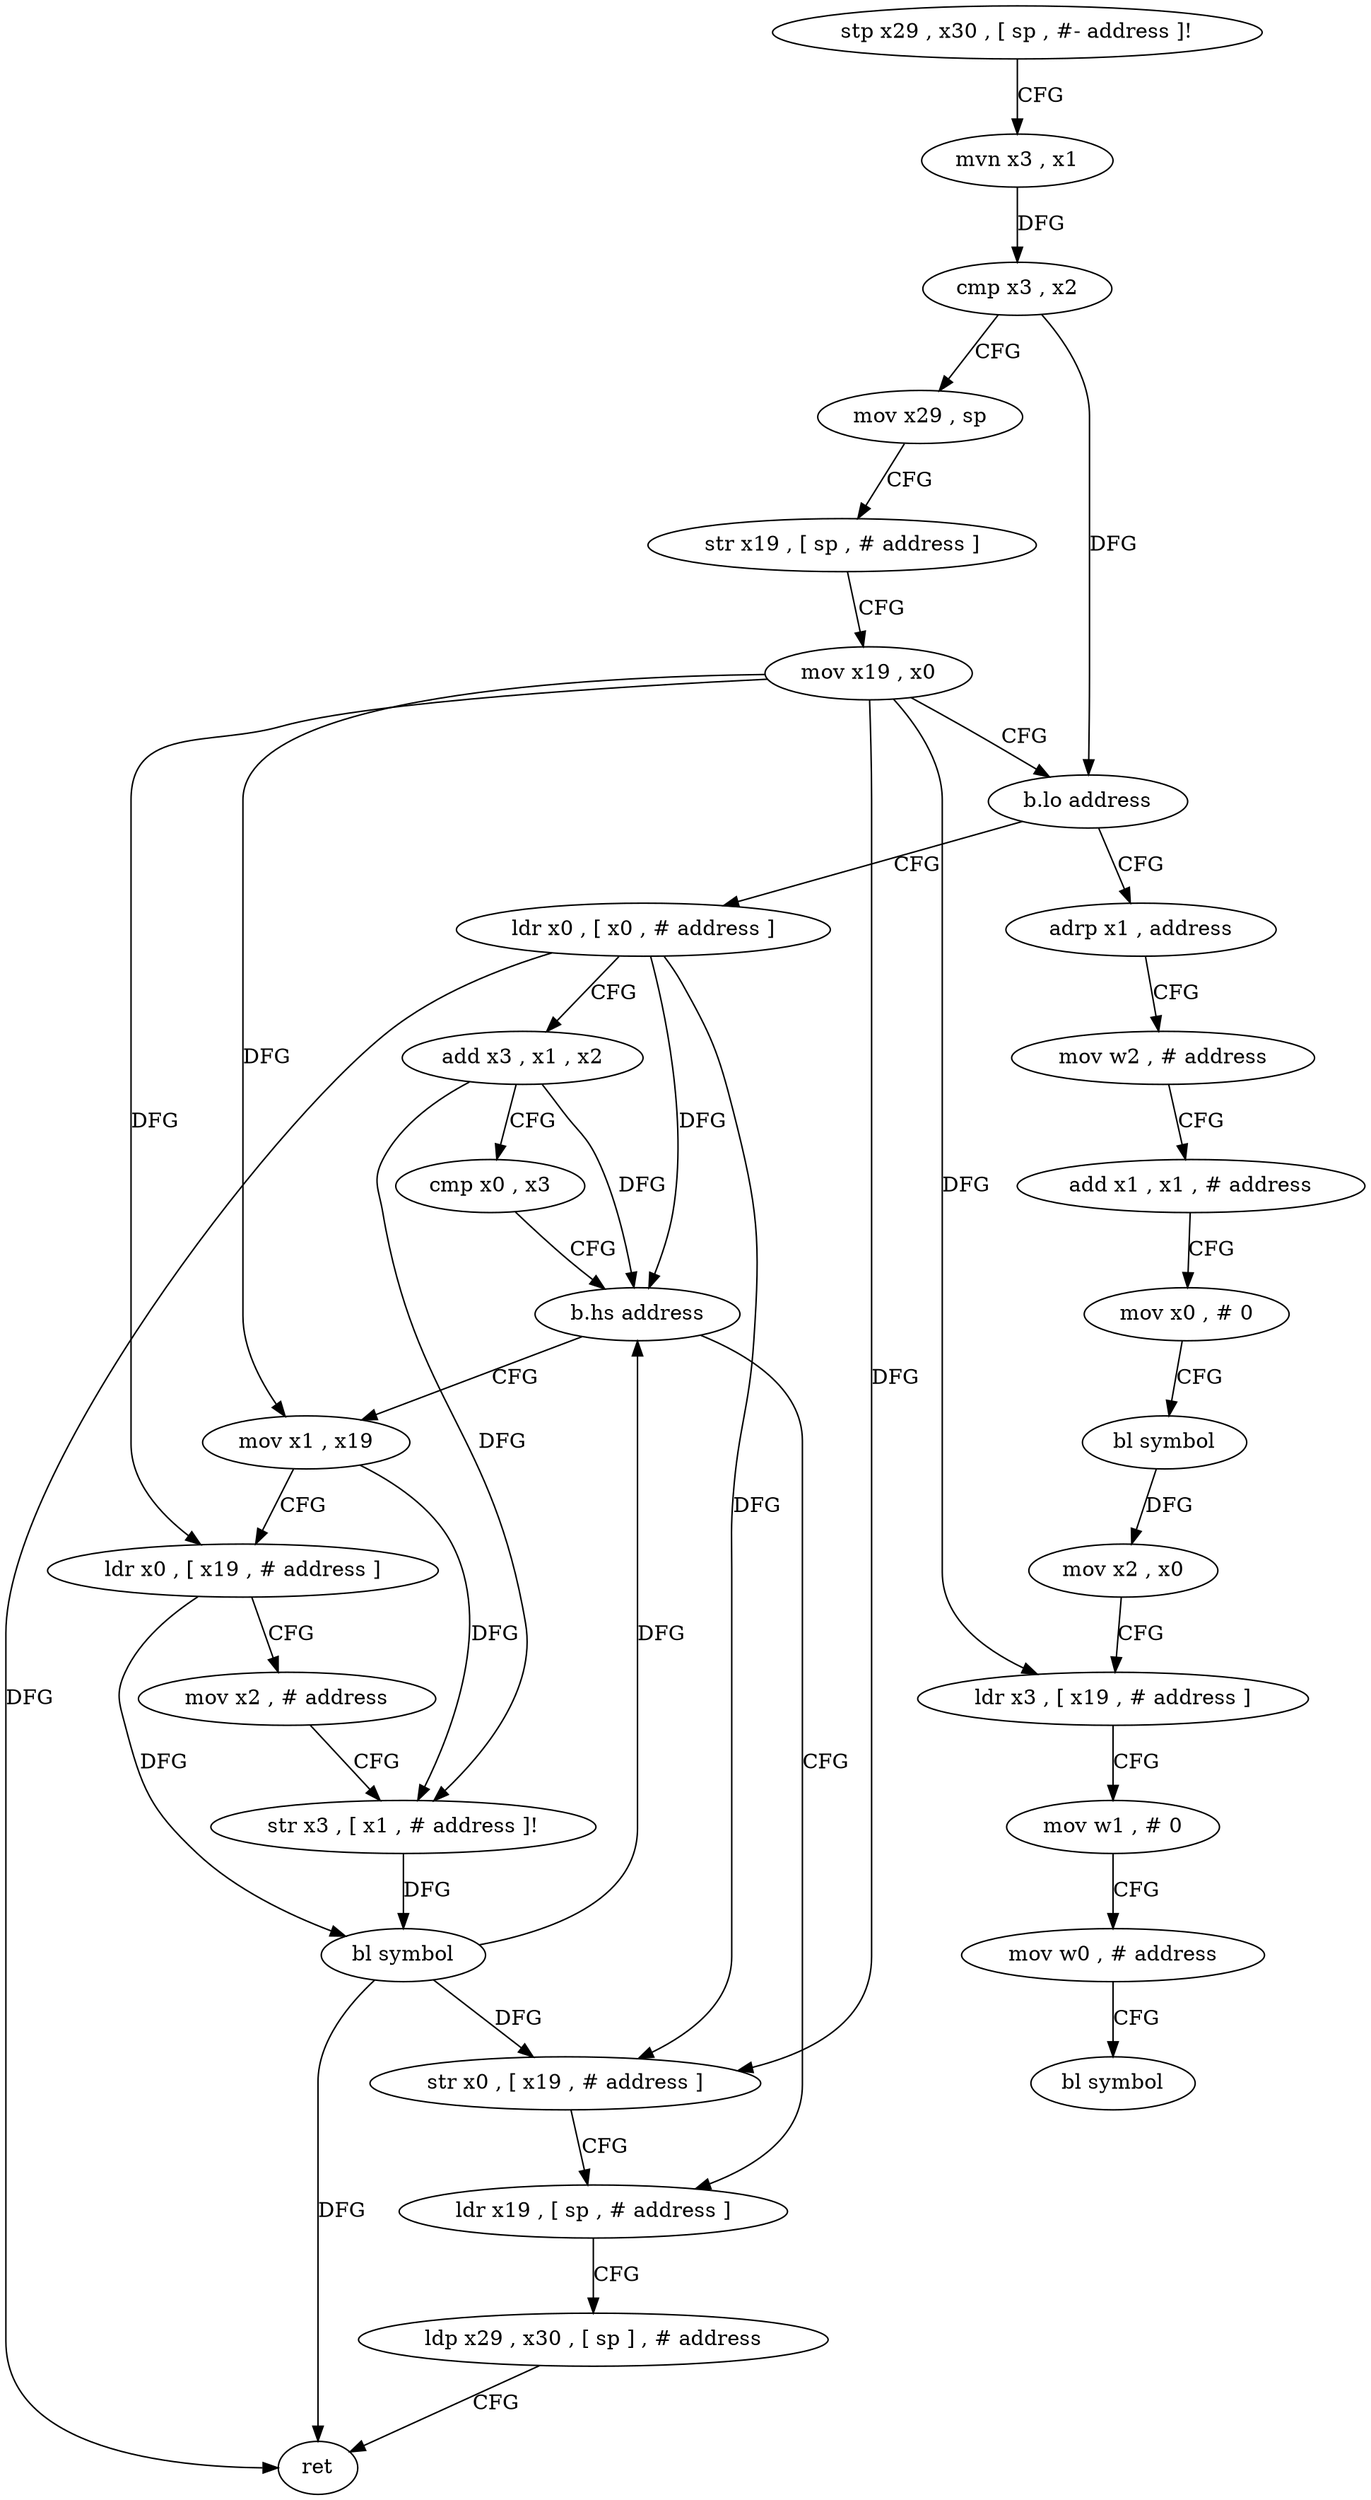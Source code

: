 digraph "func" {
"4209080" [label = "stp x29 , x30 , [ sp , #- address ]!" ]
"4209084" [label = "mvn x3 , x1" ]
"4209088" [label = "cmp x3 , x2" ]
"4209092" [label = "mov x29 , sp" ]
"4209096" [label = "str x19 , [ sp , # address ]" ]
"4209100" [label = "mov x19 , x0" ]
"4209104" [label = "b.lo address" ]
"4209160" [label = "adrp x1 , address" ]
"4209108" [label = "ldr x0 , [ x0 , # address ]" ]
"4209164" [label = "mov w2 , # address" ]
"4209168" [label = "add x1 , x1 , # address" ]
"4209172" [label = "mov x0 , # 0" ]
"4209176" [label = "bl symbol" ]
"4209180" [label = "mov x2 , x0" ]
"4209184" [label = "ldr x3 , [ x19 , # address ]" ]
"4209188" [label = "mov w1 , # 0" ]
"4209192" [label = "mov w0 , # address" ]
"4209196" [label = "bl symbol" ]
"4209112" [label = "add x3 , x1 , x2" ]
"4209116" [label = "cmp x0 , x3" ]
"4209120" [label = "b.hs address" ]
"4209148" [label = "ldr x19 , [ sp , # address ]" ]
"4209124" [label = "mov x1 , x19" ]
"4209152" [label = "ldp x29 , x30 , [ sp ] , # address" ]
"4209156" [label = "ret" ]
"4209128" [label = "ldr x0 , [ x19 , # address ]" ]
"4209132" [label = "mov x2 , # address" ]
"4209136" [label = "str x3 , [ x1 , # address ]!" ]
"4209140" [label = "bl symbol" ]
"4209144" [label = "str x0 , [ x19 , # address ]" ]
"4209080" -> "4209084" [ label = "CFG" ]
"4209084" -> "4209088" [ label = "DFG" ]
"4209088" -> "4209092" [ label = "CFG" ]
"4209088" -> "4209104" [ label = "DFG" ]
"4209092" -> "4209096" [ label = "CFG" ]
"4209096" -> "4209100" [ label = "CFG" ]
"4209100" -> "4209104" [ label = "CFG" ]
"4209100" -> "4209184" [ label = "DFG" ]
"4209100" -> "4209124" [ label = "DFG" ]
"4209100" -> "4209128" [ label = "DFG" ]
"4209100" -> "4209144" [ label = "DFG" ]
"4209104" -> "4209160" [ label = "CFG" ]
"4209104" -> "4209108" [ label = "CFG" ]
"4209160" -> "4209164" [ label = "CFG" ]
"4209108" -> "4209112" [ label = "CFG" ]
"4209108" -> "4209120" [ label = "DFG" ]
"4209108" -> "4209156" [ label = "DFG" ]
"4209108" -> "4209144" [ label = "DFG" ]
"4209164" -> "4209168" [ label = "CFG" ]
"4209168" -> "4209172" [ label = "CFG" ]
"4209172" -> "4209176" [ label = "CFG" ]
"4209176" -> "4209180" [ label = "DFG" ]
"4209180" -> "4209184" [ label = "CFG" ]
"4209184" -> "4209188" [ label = "CFG" ]
"4209188" -> "4209192" [ label = "CFG" ]
"4209192" -> "4209196" [ label = "CFG" ]
"4209112" -> "4209116" [ label = "CFG" ]
"4209112" -> "4209120" [ label = "DFG" ]
"4209112" -> "4209136" [ label = "DFG" ]
"4209116" -> "4209120" [ label = "CFG" ]
"4209120" -> "4209148" [ label = "CFG" ]
"4209120" -> "4209124" [ label = "CFG" ]
"4209148" -> "4209152" [ label = "CFG" ]
"4209124" -> "4209128" [ label = "CFG" ]
"4209124" -> "4209136" [ label = "DFG" ]
"4209152" -> "4209156" [ label = "CFG" ]
"4209128" -> "4209132" [ label = "CFG" ]
"4209128" -> "4209140" [ label = "DFG" ]
"4209132" -> "4209136" [ label = "CFG" ]
"4209136" -> "4209140" [ label = "DFG" ]
"4209140" -> "4209144" [ label = "DFG" ]
"4209140" -> "4209120" [ label = "DFG" ]
"4209140" -> "4209156" [ label = "DFG" ]
"4209144" -> "4209148" [ label = "CFG" ]
}
